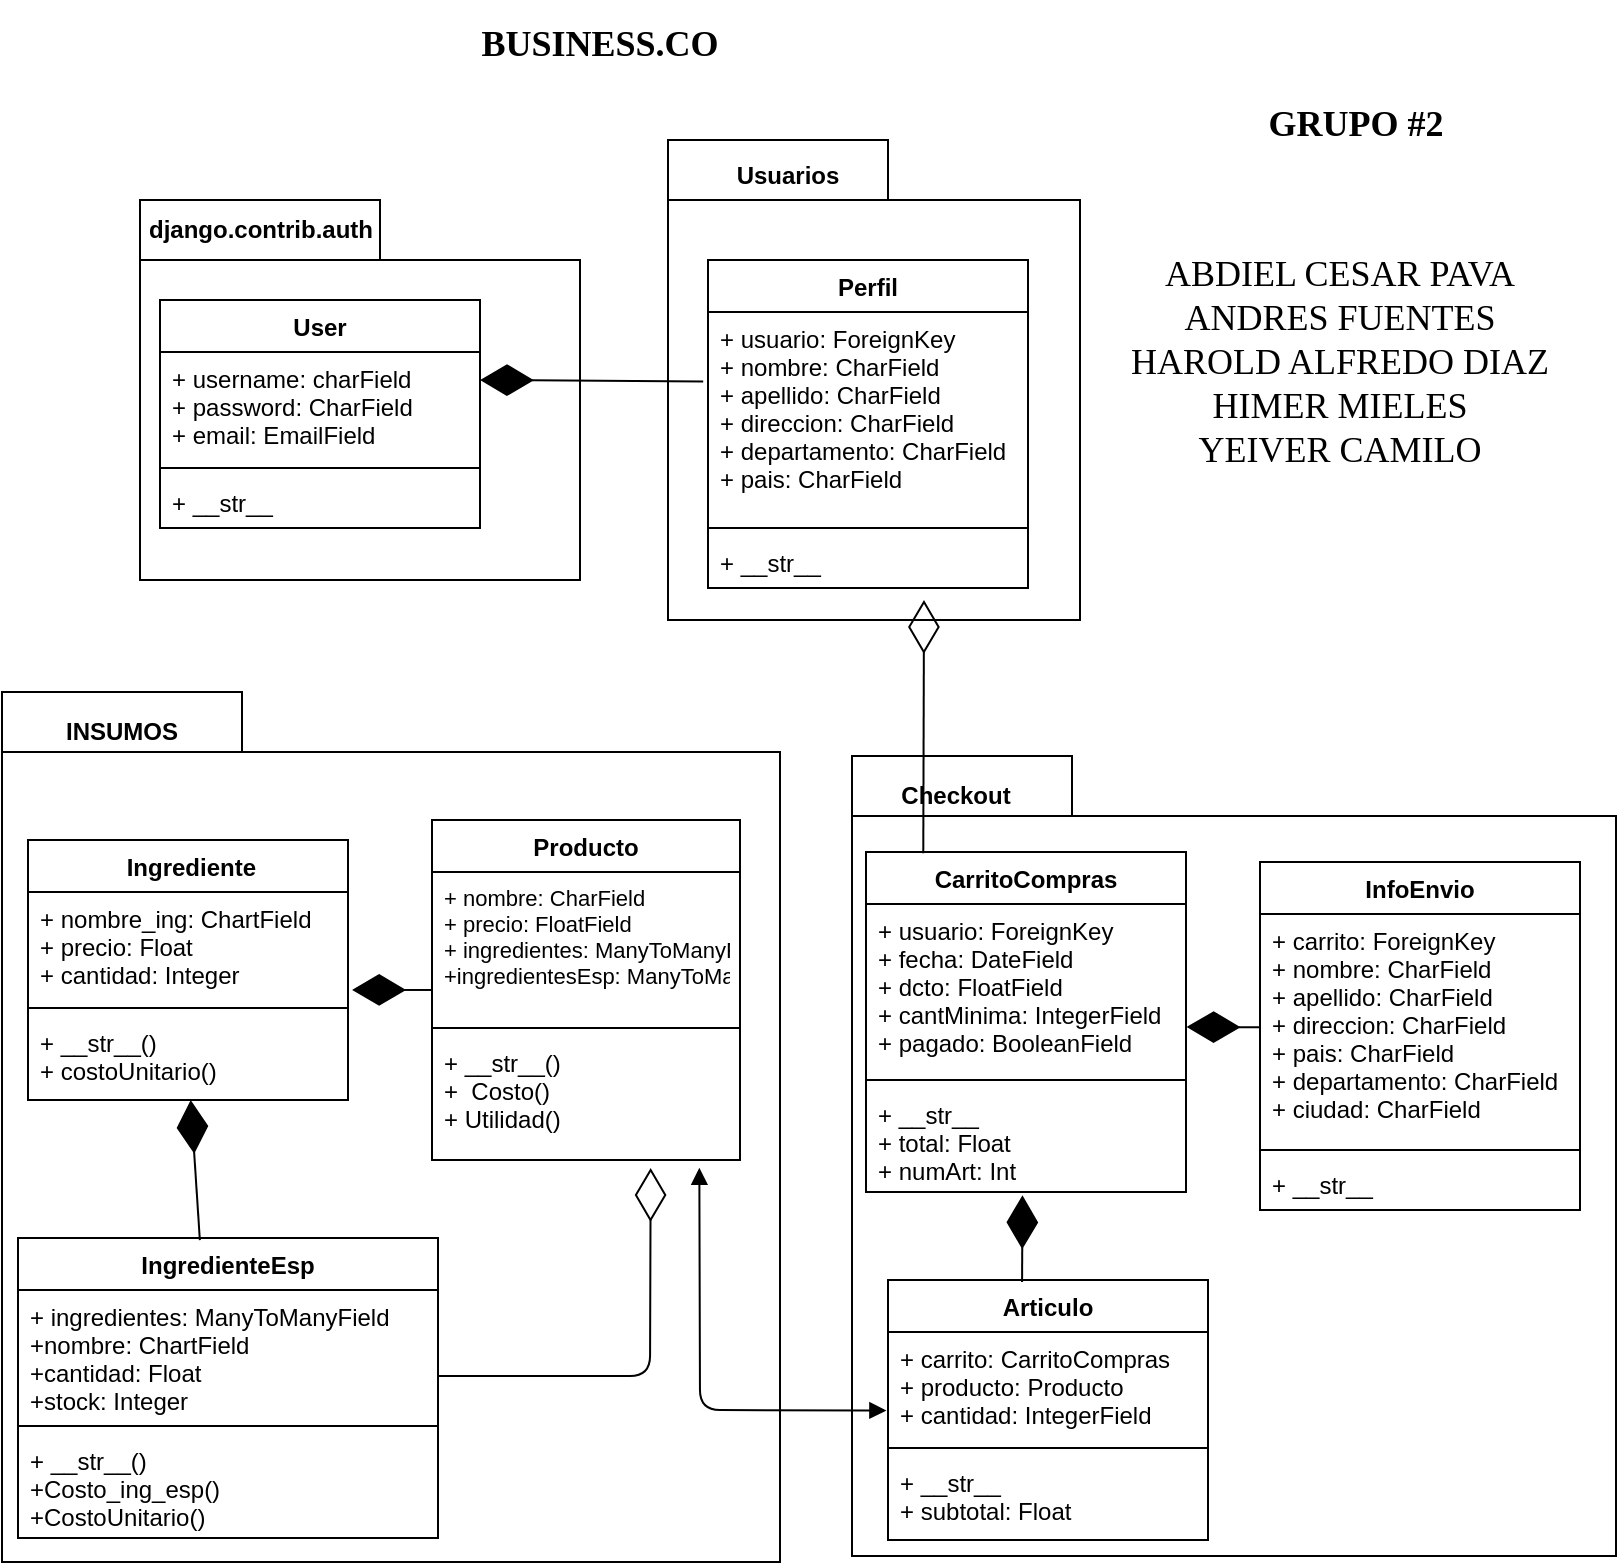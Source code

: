 <mxfile version="15.4.1" type="github">
  <diagram id="DT-_muEqHMBpyArq2VsZ" name="Page-1">
    <mxGraphModel dx="868" dy="482" grid="1" gridSize="10" guides="1" tooltips="1" connect="1" arrows="1" fold="1" page="1" pageScale="1" pageWidth="827" pageHeight="1169" math="0" shadow="0">
      <root>
        <mxCell id="0" />
        <mxCell id="1" parent="0" />
        <mxCell id="LlK_bNaNvu1yjgypKK31-1" value="" style="shape=folder;fontStyle=1;spacingTop=10;tabWidth=120;tabHeight=30;tabPosition=left;html=1;" parent="1" vertex="1">
          <mxGeometry x="11" y="346" width="389" height="435" as="geometry" />
        </mxCell>
        <mxCell id="LlK_bNaNvu1yjgypKK31-2" value="INSUMOS" style="text;html=1;strokeColor=none;fillColor=none;align=center;verticalAlign=middle;whiteSpace=wrap;rounded=0;fontStyle=1" parent="1" vertex="1">
          <mxGeometry x="51" y="356" width="40" height="20" as="geometry" />
        </mxCell>
        <mxCell id="LlK_bNaNvu1yjgypKK31-3" value=" Ingrediente" style="swimlane;fontStyle=1;align=center;verticalAlign=top;childLayout=stackLayout;horizontal=1;startSize=26;horizontalStack=0;resizeParent=1;resizeParentMax=0;resizeLast=0;collapsible=1;marginBottom=0;" parent="1" vertex="1">
          <mxGeometry x="24" y="420" width="160" height="130" as="geometry" />
        </mxCell>
        <mxCell id="LlK_bNaNvu1yjgypKK31-4" value="+ nombre_ing: ChartField&#xa;+ precio: Float&#xa;+ cantidad: Integer&#xa;" style="text;strokeColor=none;fillColor=none;align=left;verticalAlign=top;spacingLeft=4;spacingRight=4;overflow=hidden;rotatable=0;points=[[0,0.5],[1,0.5]];portConstraint=eastwest;" parent="LlK_bNaNvu1yjgypKK31-3" vertex="1">
          <mxGeometry y="26" width="160" height="54" as="geometry" />
        </mxCell>
        <mxCell id="LlK_bNaNvu1yjgypKK31-5" value="" style="line;strokeWidth=1;fillColor=none;align=left;verticalAlign=middle;spacingTop=-1;spacingLeft=3;spacingRight=3;rotatable=0;labelPosition=right;points=[];portConstraint=eastwest;" parent="LlK_bNaNvu1yjgypKK31-3" vertex="1">
          <mxGeometry y="80" width="160" height="8" as="geometry" />
        </mxCell>
        <mxCell id="LlK_bNaNvu1yjgypKK31-6" value="+ __str__()&#xa;+ costoUnitario()" style="text;strokeColor=none;fillColor=none;align=left;verticalAlign=top;spacingLeft=4;spacingRight=4;overflow=hidden;rotatable=0;points=[[0,0.5],[1,0.5]];portConstraint=eastwest;" parent="LlK_bNaNvu1yjgypKK31-3" vertex="1">
          <mxGeometry y="88" width="160" height="42" as="geometry" />
        </mxCell>
        <mxCell id="LlK_bNaNvu1yjgypKK31-17" value="IngredienteEsp" style="swimlane;fontStyle=1;align=center;verticalAlign=top;childLayout=stackLayout;horizontal=1;startSize=26;horizontalStack=0;resizeParent=1;resizeParentMax=0;resizeLast=0;collapsible=1;marginBottom=0;" parent="1" vertex="1">
          <mxGeometry x="19" y="619" width="210" height="150" as="geometry" />
        </mxCell>
        <mxCell id="LlK_bNaNvu1yjgypKK31-18" value="+ ingredientes: ManyToManyField&#xa;+nombre: ChartField&#xa;+cantidad: Float&#xa;+stock: Integer" style="text;strokeColor=none;fillColor=none;align=left;verticalAlign=top;spacingLeft=4;spacingRight=4;overflow=hidden;rotatable=0;points=[[0,0.5],[1,0.5]];portConstraint=eastwest;" parent="LlK_bNaNvu1yjgypKK31-17" vertex="1">
          <mxGeometry y="26" width="210" height="64" as="geometry" />
        </mxCell>
        <mxCell id="LlK_bNaNvu1yjgypKK31-19" value="" style="line;strokeWidth=1;fillColor=none;align=left;verticalAlign=middle;spacingTop=-1;spacingLeft=3;spacingRight=3;rotatable=0;labelPosition=right;points=[];portConstraint=eastwest;" parent="LlK_bNaNvu1yjgypKK31-17" vertex="1">
          <mxGeometry y="90" width="210" height="8" as="geometry" />
        </mxCell>
        <mxCell id="LlK_bNaNvu1yjgypKK31-20" value="+ __str__()&#xa;+Costo_ing_esp()&#xa;+CostoUnitario()" style="text;strokeColor=none;fillColor=none;align=left;verticalAlign=top;spacingLeft=4;spacingRight=4;overflow=hidden;rotatable=0;points=[[0,0.5],[1,0.5]];portConstraint=eastwest;" parent="LlK_bNaNvu1yjgypKK31-17" vertex="1">
          <mxGeometry y="98" width="210" height="52" as="geometry" />
        </mxCell>
        <mxCell id="LlK_bNaNvu1yjgypKK31-21" value="Producto" style="swimlane;fontStyle=1;align=center;verticalAlign=top;childLayout=stackLayout;horizontal=1;startSize=26;horizontalStack=0;resizeParent=1;resizeParentMax=0;resizeLast=0;collapsible=1;marginBottom=0;" parent="1" vertex="1">
          <mxGeometry x="226" y="410" width="154" height="170" as="geometry" />
        </mxCell>
        <mxCell id="LlK_bNaNvu1yjgypKK31-22" value="+ nombre: CharField&#xa;+ precio: FloatField&#xa;+ ingredientes: ManyToManyField&#xa;+ingredientesEsp: ManyToManyField&#xa;" style="text;strokeColor=none;fillColor=none;align=left;verticalAlign=top;spacingLeft=4;spacingRight=4;overflow=hidden;rotatable=0;points=[[0,0.5],[1,0.5]];portConstraint=eastwest;fontSize=11;" parent="LlK_bNaNvu1yjgypKK31-21" vertex="1">
          <mxGeometry y="26" width="154" height="74" as="geometry" />
        </mxCell>
        <mxCell id="LlK_bNaNvu1yjgypKK31-23" value="" style="line;strokeWidth=1;fillColor=none;align=left;verticalAlign=middle;spacingTop=-1;spacingLeft=3;spacingRight=3;rotatable=0;labelPosition=right;points=[];portConstraint=eastwest;" parent="LlK_bNaNvu1yjgypKK31-21" vertex="1">
          <mxGeometry y="100" width="154" height="8" as="geometry" />
        </mxCell>
        <mxCell id="LlK_bNaNvu1yjgypKK31-24" value="+ __str__()&#xa;+  Costo()&#xa;+ Utilidad()" style="text;strokeColor=none;fillColor=none;align=left;verticalAlign=top;spacingLeft=4;spacingRight=4;overflow=hidden;rotatable=0;points=[[0,0.5],[1,0.5]];portConstraint=eastwest;" parent="LlK_bNaNvu1yjgypKK31-21" vertex="1">
          <mxGeometry y="108" width="154" height="62" as="geometry" />
        </mxCell>
        <mxCell id="6hJx8sHjh2BJeKV0NzgI-4" value="" style="endArrow=diamondThin;endFill=1;endSize=24;html=1;exitX=0.433;exitY=0.007;exitDx=0;exitDy=0;exitPerimeter=0;" parent="1" source="LlK_bNaNvu1yjgypKK31-17" target="LlK_bNaNvu1yjgypKK31-6" edge="1">
          <mxGeometry width="160" relative="1" as="geometry">
            <mxPoint x="101" y="580" as="sourcePoint" />
            <mxPoint x="146" y="580" as="targetPoint" />
          </mxGeometry>
        </mxCell>
        <mxCell id="Xit8Ydqhg51RqYHGF4qJ-4" value="" style="endArrow=diamondThin;endFill=1;endSize=24;html=1;entryX=1.013;entryY=0.907;entryDx=0;entryDy=0;entryPerimeter=0;" parent="1" source="LlK_bNaNvu1yjgypKK31-21" target="LlK_bNaNvu1yjgypKK31-4" edge="1">
          <mxGeometry width="160" relative="1" as="geometry">
            <mxPoint x="271" y="580" as="sourcePoint" />
            <mxPoint x="191" y="495" as="targetPoint" />
          </mxGeometry>
        </mxCell>
        <mxCell id="Xit8Ydqhg51RqYHGF4qJ-6" value="" style="endArrow=diamondThin;endFill=0;endSize=24;html=1;entryX=0.71;entryY=1.065;entryDx=0;entryDy=0;entryPerimeter=0;" parent="1" target="LlK_bNaNvu1yjgypKK31-24" edge="1">
          <mxGeometry width="160" relative="1" as="geometry">
            <mxPoint x="229" y="688" as="sourcePoint" />
            <mxPoint x="431" y="570" as="targetPoint" />
            <Array as="points">
              <mxPoint x="303" y="688" />
              <mxPoint x="335" y="688" />
            </Array>
          </mxGeometry>
        </mxCell>
        <mxCell id="Xit8Ydqhg51RqYHGF4qJ-9" value="" style="shape=folder;fontStyle=1;spacingTop=10;tabWidth=120;tabHeight=30;tabPosition=left;html=1;" parent="1" vertex="1">
          <mxGeometry x="80" y="100" width="220" height="190" as="geometry" />
        </mxCell>
        <mxCell id="Xit8Ydqhg51RqYHGF4qJ-10" value="" style="shape=folder;fontStyle=1;spacingTop=10;tabWidth=110;tabHeight=30;tabPosition=left;html=1;" parent="1" vertex="1">
          <mxGeometry x="344" y="70" width="206" height="240" as="geometry" />
        </mxCell>
        <mxCell id="Xit8Ydqhg51RqYHGF4qJ-12" value="&lt;b&gt;django.contrib.auth&lt;/b&gt;" style="text;html=1;strokeColor=none;fillColor=none;align=center;verticalAlign=middle;whiteSpace=wrap;rounded=0;" parent="1" vertex="1">
          <mxGeometry x="78" y="100" width="125" height="30" as="geometry" />
        </mxCell>
        <mxCell id="Xit8Ydqhg51RqYHGF4qJ-13" value="User" style="swimlane;fontStyle=1;align=center;verticalAlign=top;childLayout=stackLayout;horizontal=1;startSize=26;horizontalStack=0;resizeParent=1;resizeParentMax=0;resizeLast=0;collapsible=1;marginBottom=0;" parent="1" vertex="1">
          <mxGeometry x="90" y="150" width="160" height="114" as="geometry" />
        </mxCell>
        <mxCell id="Xit8Ydqhg51RqYHGF4qJ-14" value="+ username: charField&#xa;+ password: CharField&#xa;+ email: EmailField" style="text;strokeColor=none;fillColor=none;align=left;verticalAlign=top;spacingLeft=4;spacingRight=4;overflow=hidden;rotatable=0;points=[[0,0.5],[1,0.5]];portConstraint=eastwest;" parent="Xit8Ydqhg51RqYHGF4qJ-13" vertex="1">
          <mxGeometry y="26" width="160" height="54" as="geometry" />
        </mxCell>
        <mxCell id="Xit8Ydqhg51RqYHGF4qJ-15" value="" style="line;strokeWidth=1;fillColor=none;align=left;verticalAlign=middle;spacingTop=-1;spacingLeft=3;spacingRight=3;rotatable=0;labelPosition=right;points=[];portConstraint=eastwest;" parent="Xit8Ydqhg51RqYHGF4qJ-13" vertex="1">
          <mxGeometry y="80" width="160" height="8" as="geometry" />
        </mxCell>
        <mxCell id="Xit8Ydqhg51RqYHGF4qJ-16" value="+ __str__" style="text;strokeColor=none;fillColor=none;align=left;verticalAlign=top;spacingLeft=4;spacingRight=4;overflow=hidden;rotatable=0;points=[[0,0.5],[1,0.5]];portConstraint=eastwest;" parent="Xit8Ydqhg51RqYHGF4qJ-13" vertex="1">
          <mxGeometry y="88" width="160" height="26" as="geometry" />
        </mxCell>
        <mxCell id="Xit8Ydqhg51RqYHGF4qJ-17" value="Usuarios" style="text;align=center;fontStyle=1;verticalAlign=middle;spacingLeft=3;spacingRight=3;strokeColor=none;rotatable=0;points=[[0,0.5],[1,0.5]];portConstraint=eastwest;" parent="1" vertex="1">
          <mxGeometry x="364" y="74" width="80" height="26" as="geometry" />
        </mxCell>
        <mxCell id="Xit8Ydqhg51RqYHGF4qJ-18" value="Perfil" style="swimlane;fontStyle=1;align=center;verticalAlign=top;childLayout=stackLayout;horizontal=1;startSize=26;horizontalStack=0;resizeParent=1;resizeParentMax=0;resizeLast=0;collapsible=1;marginBottom=0;" parent="1" vertex="1">
          <mxGeometry x="364" y="130" width="160" height="164" as="geometry" />
        </mxCell>
        <mxCell id="Xit8Ydqhg51RqYHGF4qJ-19" value="+ usuario: ForeignKey&#xa;+ nombre: CharField&#xa;+ apellido: CharField&#xa;+ direccion: CharField&#xa;+ departamento: CharField&#xa;+ pais: CharField" style="text;strokeColor=none;fillColor=none;align=left;verticalAlign=top;spacingLeft=4;spacingRight=4;overflow=hidden;rotatable=0;points=[[0,0.5],[1,0.5]];portConstraint=eastwest;" parent="Xit8Ydqhg51RqYHGF4qJ-18" vertex="1">
          <mxGeometry y="26" width="160" height="104" as="geometry" />
        </mxCell>
        <mxCell id="Xit8Ydqhg51RqYHGF4qJ-20" value="" style="line;strokeWidth=1;fillColor=none;align=left;verticalAlign=middle;spacingTop=-1;spacingLeft=3;spacingRight=3;rotatable=0;labelPosition=right;points=[];portConstraint=eastwest;" parent="Xit8Ydqhg51RqYHGF4qJ-18" vertex="1">
          <mxGeometry y="130" width="160" height="8" as="geometry" />
        </mxCell>
        <mxCell id="Xit8Ydqhg51RqYHGF4qJ-21" value="+ __str__" style="text;strokeColor=none;fillColor=none;align=left;verticalAlign=top;spacingLeft=4;spacingRight=4;overflow=hidden;rotatable=0;points=[[0,0.5],[1,0.5]];portConstraint=eastwest;" parent="Xit8Ydqhg51RqYHGF4qJ-18" vertex="1">
          <mxGeometry y="138" width="160" height="26" as="geometry" />
        </mxCell>
        <mxCell id="Xit8Ydqhg51RqYHGF4qJ-23" value="" style="endArrow=diamondThin;endFill=1;endSize=24;html=1;exitX=-0.015;exitY=0.334;exitDx=0;exitDy=0;exitPerimeter=0;" parent="1" source="Xit8Ydqhg51RqYHGF4qJ-19" edge="1">
          <mxGeometry width="160" relative="1" as="geometry">
            <mxPoint x="497" y="190" as="sourcePoint" />
            <mxPoint x="250" y="190" as="targetPoint" />
          </mxGeometry>
        </mxCell>
        <mxCell id="Xit8Ydqhg51RqYHGF4qJ-28" value="" style="shape=folder;fontStyle=1;spacingTop=10;tabWidth=110;tabHeight=30;tabPosition=left;html=1;" parent="1" vertex="1">
          <mxGeometry x="436" y="378" width="382" height="400" as="geometry" />
        </mxCell>
        <mxCell id="Xit8Ydqhg51RqYHGF4qJ-29" value="Checkout" style="text;align=center;fontStyle=1;verticalAlign=middle;spacingLeft=3;spacingRight=3;strokeColor=none;rotatable=0;points=[[0,0.5],[1,0.5]];portConstraint=eastwest;" parent="1" vertex="1">
          <mxGeometry x="448" y="384" width="80" height="26" as="geometry" />
        </mxCell>
        <mxCell id="Xit8Ydqhg51RqYHGF4qJ-30" value="CarritoCompras" style="swimlane;fontStyle=1;align=center;verticalAlign=top;childLayout=stackLayout;horizontal=1;startSize=26;horizontalStack=0;resizeParent=1;resizeParentMax=0;resizeLast=0;collapsible=1;marginBottom=0;" parent="1" vertex="1">
          <mxGeometry x="443" y="426" width="160" height="170" as="geometry" />
        </mxCell>
        <mxCell id="Xit8Ydqhg51RqYHGF4qJ-31" value="+ usuario: ForeignKey&#xa;+ fecha: DateField&#xa;+ dcto: FloatField&#xa;+ cantMinima: IntegerField&#xa;+ pagado: BooleanField" style="text;strokeColor=none;fillColor=none;align=left;verticalAlign=top;spacingLeft=4;spacingRight=4;overflow=hidden;rotatable=0;points=[[0,0.5],[1,0.5]];portConstraint=eastwest;" parent="Xit8Ydqhg51RqYHGF4qJ-30" vertex="1">
          <mxGeometry y="26" width="160" height="84" as="geometry" />
        </mxCell>
        <mxCell id="Xit8Ydqhg51RqYHGF4qJ-32" value="" style="line;strokeWidth=1;fillColor=none;align=left;verticalAlign=middle;spacingTop=-1;spacingLeft=3;spacingRight=3;rotatable=0;labelPosition=right;points=[];portConstraint=eastwest;" parent="Xit8Ydqhg51RqYHGF4qJ-30" vertex="1">
          <mxGeometry y="110" width="160" height="8" as="geometry" />
        </mxCell>
        <mxCell id="Xit8Ydqhg51RqYHGF4qJ-33" value="+ __str__&#xa;+ total: Float&#xa;+ numArt: Int" style="text;strokeColor=none;fillColor=none;align=left;verticalAlign=top;spacingLeft=4;spacingRight=4;overflow=hidden;rotatable=0;points=[[0,0.5],[1,0.5]];portConstraint=eastwest;" parent="Xit8Ydqhg51RqYHGF4qJ-30" vertex="1">
          <mxGeometry y="118" width="160" height="52" as="geometry" />
        </mxCell>
        <mxCell id="Xit8Ydqhg51RqYHGF4qJ-34" value="InfoEnvio" style="swimlane;fontStyle=1;align=center;verticalAlign=top;childLayout=stackLayout;horizontal=1;startSize=26;horizontalStack=0;resizeParent=1;resizeParentMax=0;resizeLast=0;collapsible=1;marginBottom=0;" parent="1" vertex="1">
          <mxGeometry x="640" y="431" width="160" height="174" as="geometry" />
        </mxCell>
        <mxCell id="Xit8Ydqhg51RqYHGF4qJ-35" value="+ carrito: ForeignKey&#xa;+ nombre: CharField&#xa;+ apellido: CharField&#xa;+ direccion: CharField&#xa;+ pais: CharField&#xa;+ departamento: CharField&#xa;+ ciudad: CharField" style="text;strokeColor=none;fillColor=none;align=left;verticalAlign=top;spacingLeft=4;spacingRight=4;overflow=hidden;rotatable=0;points=[[0,0.5],[1,0.5]];portConstraint=eastwest;" parent="Xit8Ydqhg51RqYHGF4qJ-34" vertex="1">
          <mxGeometry y="26" width="160" height="114" as="geometry" />
        </mxCell>
        <mxCell id="Xit8Ydqhg51RqYHGF4qJ-36" value="" style="line;strokeWidth=1;fillColor=none;align=left;verticalAlign=middle;spacingTop=-1;spacingLeft=3;spacingRight=3;rotatable=0;labelPosition=right;points=[];portConstraint=eastwest;" parent="Xit8Ydqhg51RqYHGF4qJ-34" vertex="1">
          <mxGeometry y="140" width="160" height="8" as="geometry" />
        </mxCell>
        <mxCell id="Xit8Ydqhg51RqYHGF4qJ-37" value="+ __str__" style="text;strokeColor=none;fillColor=none;align=left;verticalAlign=top;spacingLeft=4;spacingRight=4;overflow=hidden;rotatable=0;points=[[0,0.5],[1,0.5]];portConstraint=eastwest;" parent="Xit8Ydqhg51RqYHGF4qJ-34" vertex="1">
          <mxGeometry y="148" width="160" height="26" as="geometry" />
        </mxCell>
        <mxCell id="Xit8Ydqhg51RqYHGF4qJ-38" value="Articulo" style="swimlane;fontStyle=1;align=center;verticalAlign=top;childLayout=stackLayout;horizontal=1;startSize=26;horizontalStack=0;resizeParent=1;resizeParentMax=0;resizeLast=0;collapsible=1;marginBottom=0;" parent="1" vertex="1">
          <mxGeometry x="454" y="640" width="160" height="130" as="geometry" />
        </mxCell>
        <mxCell id="Xit8Ydqhg51RqYHGF4qJ-39" value="+ carrito: CarritoCompras&#xa;+ producto: Producto&#xa;+ cantidad: IntegerField" style="text;strokeColor=none;fillColor=none;align=left;verticalAlign=top;spacingLeft=4;spacingRight=4;overflow=hidden;rotatable=0;points=[[0,0.5],[1,0.5]];portConstraint=eastwest;" parent="Xit8Ydqhg51RqYHGF4qJ-38" vertex="1">
          <mxGeometry y="26" width="160" height="54" as="geometry" />
        </mxCell>
        <mxCell id="Xit8Ydqhg51RqYHGF4qJ-40" value="" style="line;strokeWidth=1;fillColor=none;align=left;verticalAlign=middle;spacingTop=-1;spacingLeft=3;spacingRight=3;rotatable=0;labelPosition=right;points=[];portConstraint=eastwest;" parent="Xit8Ydqhg51RqYHGF4qJ-38" vertex="1">
          <mxGeometry y="80" width="160" height="8" as="geometry" />
        </mxCell>
        <mxCell id="Xit8Ydqhg51RqYHGF4qJ-41" value="+ __str__&#xa;+ subtotal: Float" style="text;strokeColor=none;fillColor=none;align=left;verticalAlign=top;spacingLeft=4;spacingRight=4;overflow=hidden;rotatable=0;points=[[0,0.5],[1,0.5]];portConstraint=eastwest;" parent="Xit8Ydqhg51RqYHGF4qJ-38" vertex="1">
          <mxGeometry y="88" width="160" height="42" as="geometry" />
        </mxCell>
        <mxCell id="Xit8Ydqhg51RqYHGF4qJ-42" value="" style="endArrow=diamondThin;endFill=1;endSize=24;html=1;entryX=1.002;entryY=0.732;entryDx=0;entryDy=0;entryPerimeter=0;" parent="1" source="Xit8Ydqhg51RqYHGF4qJ-35" target="Xit8Ydqhg51RqYHGF4qJ-31" edge="1">
          <mxGeometry width="160" relative="1" as="geometry">
            <mxPoint x="368" y="500" as="sourcePoint" />
            <mxPoint x="618" y="513" as="targetPoint" />
          </mxGeometry>
        </mxCell>
        <mxCell id="Xit8Ydqhg51RqYHGF4qJ-43" value="" style="endArrow=diamondThin;endFill=1;endSize=24;html=1;exitX=0.419;exitY=0.008;exitDx=0;exitDy=0;exitPerimeter=0;entryX=0.489;entryY=1.032;entryDx=0;entryDy=0;entryPerimeter=0;" parent="1" source="Xit8Ydqhg51RqYHGF4qJ-38" target="Xit8Ydqhg51RqYHGF4qJ-33" edge="1">
          <mxGeometry width="160" relative="1" as="geometry">
            <mxPoint x="368" y="500" as="sourcePoint" />
            <mxPoint x="522" y="597" as="targetPoint" />
          </mxGeometry>
        </mxCell>
        <mxCell id="Xit8Ydqhg51RqYHGF4qJ-44" value="" style="endArrow=diamondThin;endFill=0;endSize=24;html=1;exitX=0.179;exitY=0.004;exitDx=0;exitDy=0;exitPerimeter=0;" parent="1" source="Xit8Ydqhg51RqYHGF4qJ-30" edge="1">
          <mxGeometry width="160" relative="1" as="geometry">
            <mxPoint x="647" y="440" as="sourcePoint" />
            <mxPoint x="472" y="300" as="targetPoint" />
          </mxGeometry>
        </mxCell>
        <mxCell id="Xit8Ydqhg51RqYHGF4qJ-45" value="" style="endArrow=block;startArrow=block;endFill=1;startFill=1;html=1;exitX=0.868;exitY=1.062;exitDx=0;exitDy=0;exitPerimeter=0;entryX=-0.005;entryY=0.727;entryDx=0;entryDy=0;entryPerimeter=0;" parent="1" source="LlK_bNaNvu1yjgypKK31-24" target="Xit8Ydqhg51RqYHGF4qJ-39" edge="1">
          <mxGeometry width="160" relative="1" as="geometry">
            <mxPoint x="540" y="620" as="sourcePoint" />
            <mxPoint x="700" y="620" as="targetPoint" />
            <Array as="points">
              <mxPoint x="360" y="705" />
            </Array>
          </mxGeometry>
        </mxCell>
        <mxCell id="Xit8Ydqhg51RqYHGF4qJ-46" value="BUSINESS.CO" style="text;align=center;fontStyle=1;verticalAlign=middle;spacingLeft=3;spacingRight=3;strokeColor=none;rotatable=0;points=[[0,0.5],[1,0.5]];portConstraint=eastwest;fontFamily=Verdana;fontSize=18;" parent="1" vertex="1">
          <mxGeometry x="230" width="160" height="40" as="geometry" />
        </mxCell>
        <mxCell id="Xit8Ydqhg51RqYHGF4qJ-47" value="GRUPO #2" style="text;align=center;fontStyle=1;verticalAlign=middle;spacingLeft=3;spacingRight=3;strokeColor=none;rotatable=0;points=[[0,0.5],[1,0.5]];portConstraint=eastwest;fontFamily=Verdana;fontSize=18;" parent="1" vertex="1">
          <mxGeometry x="608" y="40" width="160" height="40" as="geometry" />
        </mxCell>
        <mxCell id="Xit8Ydqhg51RqYHGF4qJ-48" value="ABDIEL CESAR PAVA&#xa;ANDRES FUENTES&#xa;HAROLD ALFREDO DIAZ&#xa;HIMER MIELES&#xa;YEIVER CAMILO&#xa;" style="text;align=center;fontStyle=0;verticalAlign=middle;spacingLeft=3;spacingRight=3;strokeColor=none;rotatable=0;points=[[0,0.5],[1,0.5]];portConstraint=eastwest;fontFamily=Verdana;fontSize=18;" parent="1" vertex="1">
          <mxGeometry x="570" y="70" width="220" height="240" as="geometry" />
        </mxCell>
      </root>
    </mxGraphModel>
  </diagram>
</mxfile>
